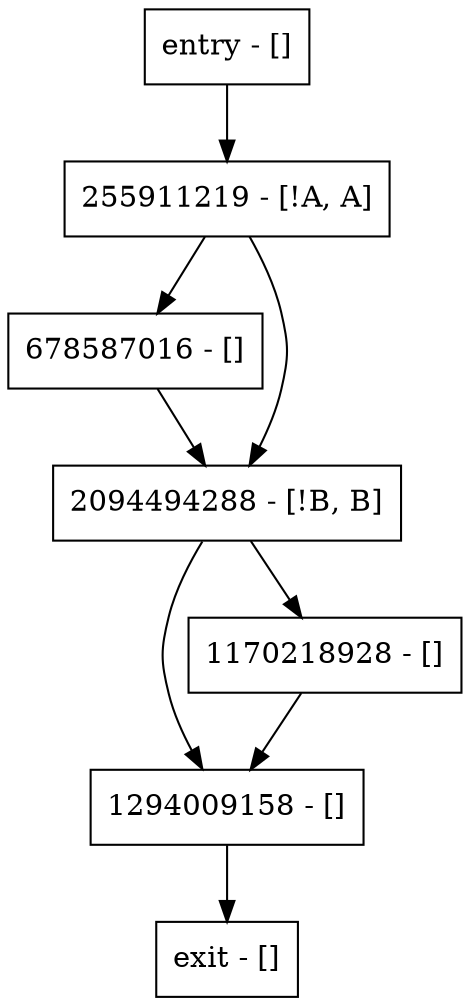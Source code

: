 digraph main {
node [shape=record];
255911219 [label="255911219 - [!A, A]"];
entry [label="entry - []"];
exit [label="exit - []"];
678587016 [label="678587016 - []"];
2094494288 [label="2094494288 - [!B, B]"];
1294009158 [label="1294009158 - []"];
1170218928 [label="1170218928 - []"];
entry;
exit;
255911219 -> 678587016;
255911219 -> 2094494288;
entry -> 255911219;
678587016 -> 2094494288;
2094494288 -> 1294009158;
2094494288 -> 1170218928;
1294009158 -> exit;
1170218928 -> 1294009158;
}
